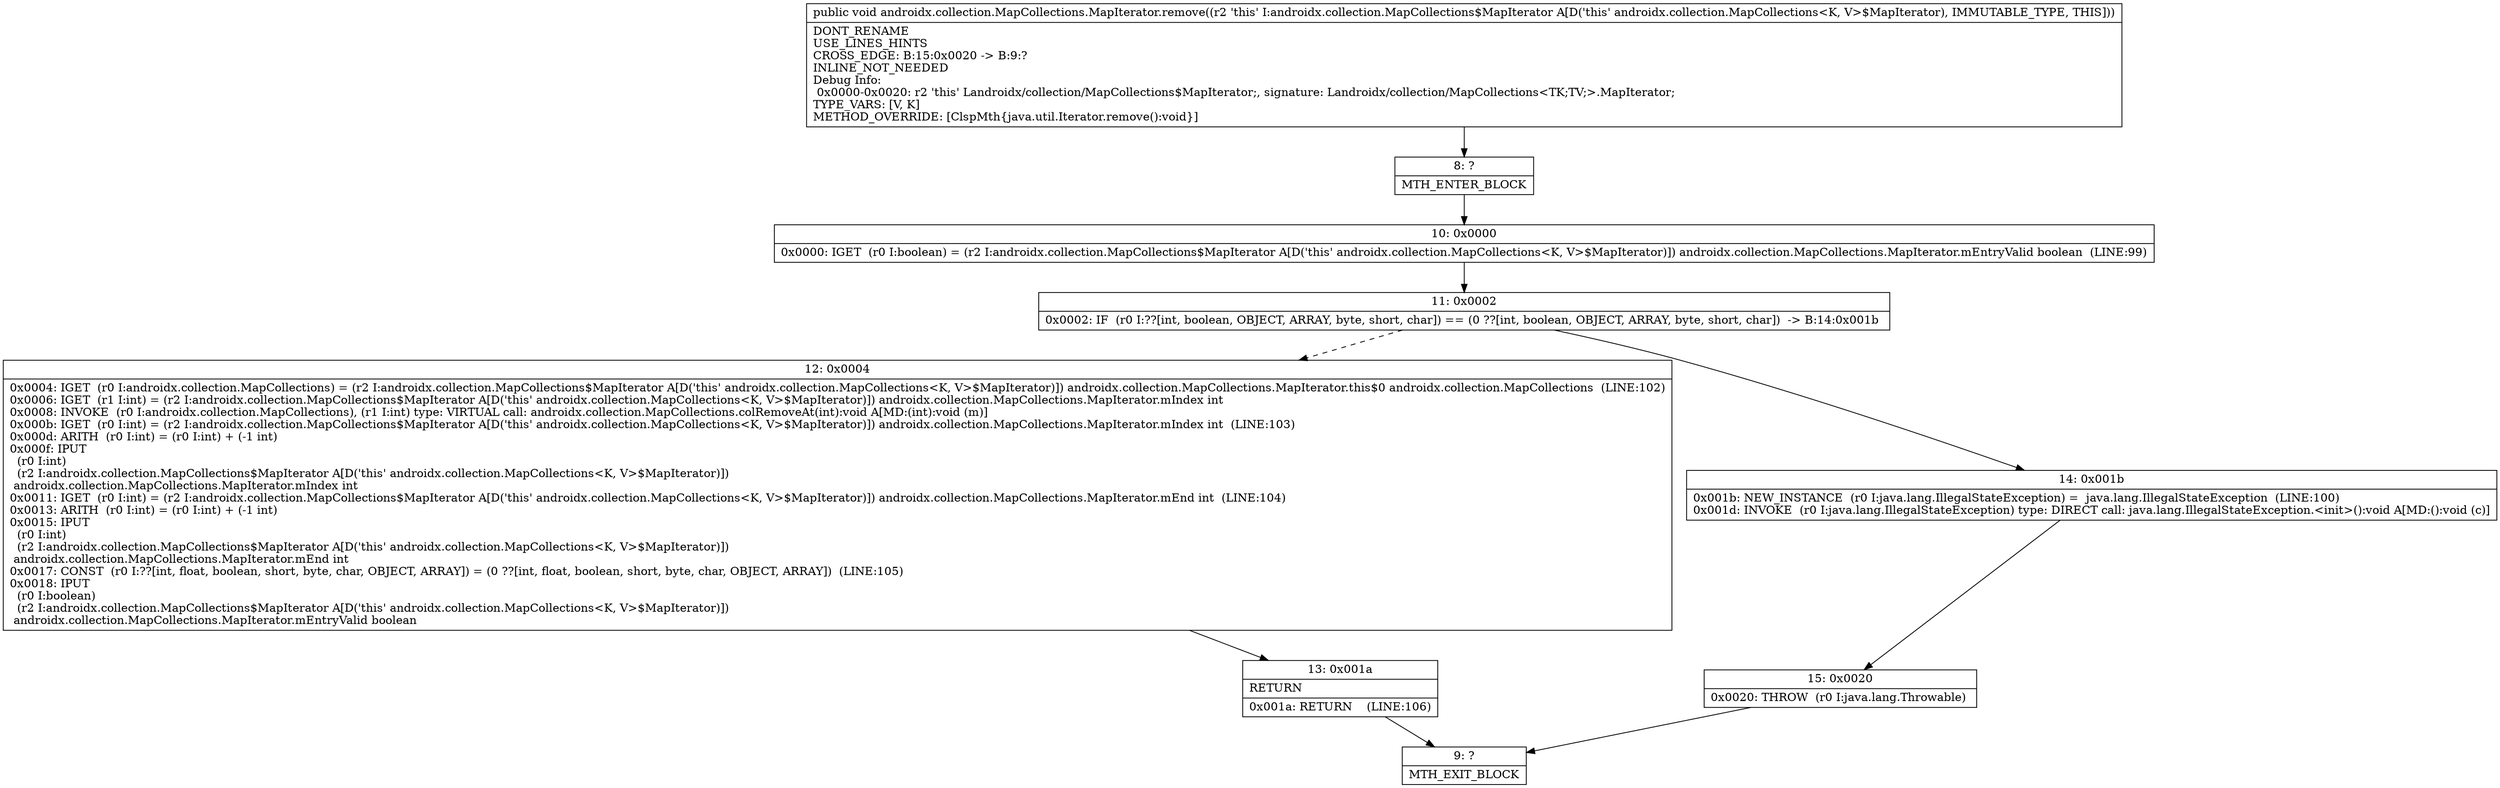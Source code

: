 digraph "CFG forandroidx.collection.MapCollections.MapIterator.remove()V" {
Node_8 [shape=record,label="{8\:\ ?|MTH_ENTER_BLOCK\l}"];
Node_10 [shape=record,label="{10\:\ 0x0000|0x0000: IGET  (r0 I:boolean) = (r2 I:androidx.collection.MapCollections$MapIterator A[D('this' androidx.collection.MapCollections\<K, V\>$MapIterator)]) androidx.collection.MapCollections.MapIterator.mEntryValid boolean  (LINE:99)\l}"];
Node_11 [shape=record,label="{11\:\ 0x0002|0x0002: IF  (r0 I:??[int, boolean, OBJECT, ARRAY, byte, short, char]) == (0 ??[int, boolean, OBJECT, ARRAY, byte, short, char])  \-\> B:14:0x001b \l}"];
Node_12 [shape=record,label="{12\:\ 0x0004|0x0004: IGET  (r0 I:androidx.collection.MapCollections) = (r2 I:androidx.collection.MapCollections$MapIterator A[D('this' androidx.collection.MapCollections\<K, V\>$MapIterator)]) androidx.collection.MapCollections.MapIterator.this$0 androidx.collection.MapCollections  (LINE:102)\l0x0006: IGET  (r1 I:int) = (r2 I:androidx.collection.MapCollections$MapIterator A[D('this' androidx.collection.MapCollections\<K, V\>$MapIterator)]) androidx.collection.MapCollections.MapIterator.mIndex int \l0x0008: INVOKE  (r0 I:androidx.collection.MapCollections), (r1 I:int) type: VIRTUAL call: androidx.collection.MapCollections.colRemoveAt(int):void A[MD:(int):void (m)]\l0x000b: IGET  (r0 I:int) = (r2 I:androidx.collection.MapCollections$MapIterator A[D('this' androidx.collection.MapCollections\<K, V\>$MapIterator)]) androidx.collection.MapCollections.MapIterator.mIndex int  (LINE:103)\l0x000d: ARITH  (r0 I:int) = (r0 I:int) + (\-1 int) \l0x000f: IPUT  \l  (r0 I:int)\l  (r2 I:androidx.collection.MapCollections$MapIterator A[D('this' androidx.collection.MapCollections\<K, V\>$MapIterator)])\l androidx.collection.MapCollections.MapIterator.mIndex int \l0x0011: IGET  (r0 I:int) = (r2 I:androidx.collection.MapCollections$MapIterator A[D('this' androidx.collection.MapCollections\<K, V\>$MapIterator)]) androidx.collection.MapCollections.MapIterator.mEnd int  (LINE:104)\l0x0013: ARITH  (r0 I:int) = (r0 I:int) + (\-1 int) \l0x0015: IPUT  \l  (r0 I:int)\l  (r2 I:androidx.collection.MapCollections$MapIterator A[D('this' androidx.collection.MapCollections\<K, V\>$MapIterator)])\l androidx.collection.MapCollections.MapIterator.mEnd int \l0x0017: CONST  (r0 I:??[int, float, boolean, short, byte, char, OBJECT, ARRAY]) = (0 ??[int, float, boolean, short, byte, char, OBJECT, ARRAY])  (LINE:105)\l0x0018: IPUT  \l  (r0 I:boolean)\l  (r2 I:androidx.collection.MapCollections$MapIterator A[D('this' androidx.collection.MapCollections\<K, V\>$MapIterator)])\l androidx.collection.MapCollections.MapIterator.mEntryValid boolean \l}"];
Node_13 [shape=record,label="{13\:\ 0x001a|RETURN\l|0x001a: RETURN    (LINE:106)\l}"];
Node_9 [shape=record,label="{9\:\ ?|MTH_EXIT_BLOCK\l}"];
Node_14 [shape=record,label="{14\:\ 0x001b|0x001b: NEW_INSTANCE  (r0 I:java.lang.IllegalStateException) =  java.lang.IllegalStateException  (LINE:100)\l0x001d: INVOKE  (r0 I:java.lang.IllegalStateException) type: DIRECT call: java.lang.IllegalStateException.\<init\>():void A[MD:():void (c)]\l}"];
Node_15 [shape=record,label="{15\:\ 0x0020|0x0020: THROW  (r0 I:java.lang.Throwable) \l}"];
MethodNode[shape=record,label="{public void androidx.collection.MapCollections.MapIterator.remove((r2 'this' I:androidx.collection.MapCollections$MapIterator A[D('this' androidx.collection.MapCollections\<K, V\>$MapIterator), IMMUTABLE_TYPE, THIS]))  | DONT_RENAME\lUSE_LINES_HINTS\lCROSS_EDGE: B:15:0x0020 \-\> B:9:?\lINLINE_NOT_NEEDED\lDebug Info:\l  0x0000\-0x0020: r2 'this' Landroidx\/collection\/MapCollections$MapIterator;, signature: Landroidx\/collection\/MapCollections\<TK;TV;\>.MapIterator;\lTYPE_VARS: [V, K]\lMETHOD_OVERRIDE: [ClspMth\{java.util.Iterator.remove():void\}]\l}"];
MethodNode -> Node_8;Node_8 -> Node_10;
Node_10 -> Node_11;
Node_11 -> Node_12[style=dashed];
Node_11 -> Node_14;
Node_12 -> Node_13;
Node_13 -> Node_9;
Node_14 -> Node_15;
Node_15 -> Node_9;
}

